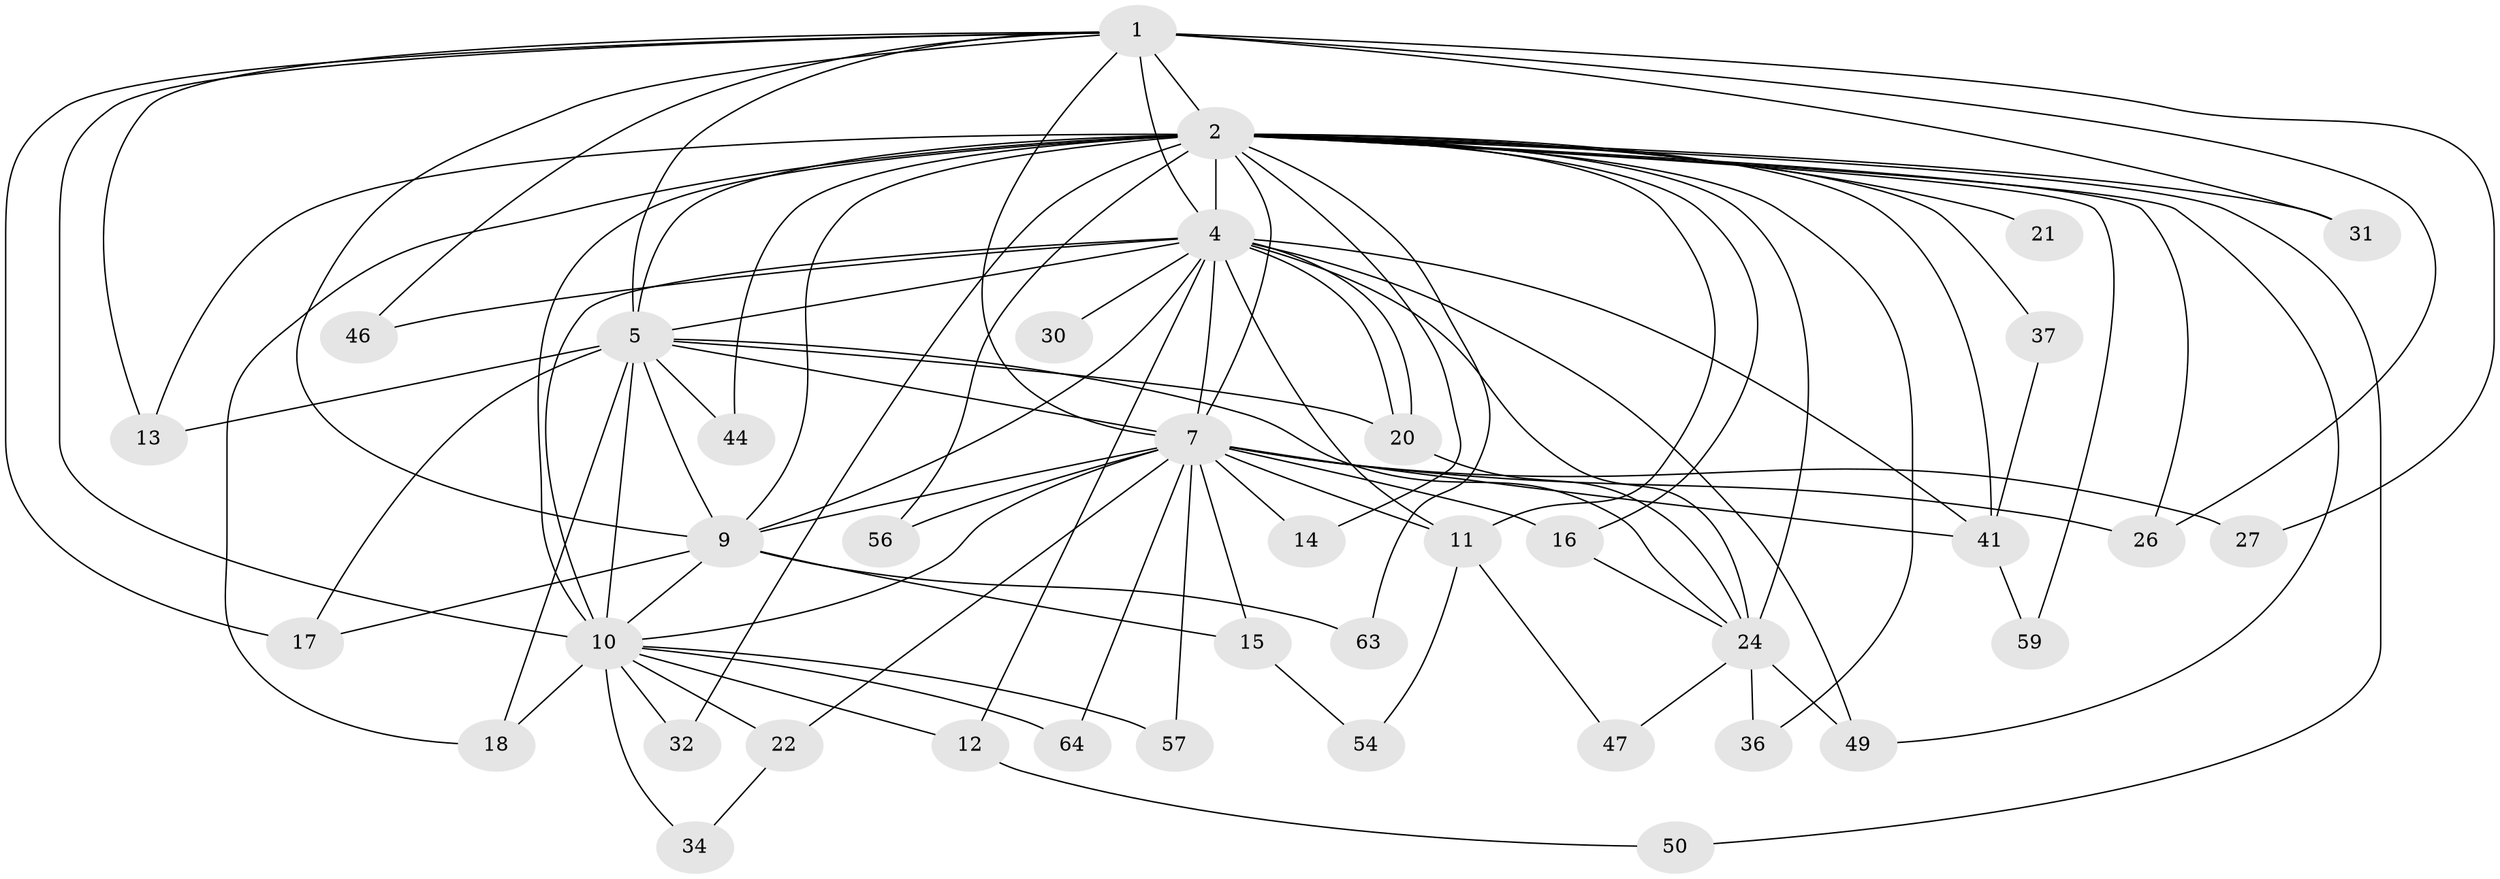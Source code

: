 // original degree distribution, {15: 0.012658227848101266, 18: 0.012658227848101266, 24: 0.012658227848101266, 26: 0.012658227848101266, 16: 0.02531645569620253, 11: 0.012658227848101266, 27: 0.012658227848101266, 17: 0.012658227848101266, 13: 0.012658227848101266, 6: 0.012658227848101266, 3: 0.20253164556962025, 4: 0.11392405063291139, 2: 0.5316455696202531, 9: 0.012658227848101266}
// Generated by graph-tools (version 1.1) at 2025/13/03/09/25 04:13:51]
// undirected, 39 vertices, 94 edges
graph export_dot {
graph [start="1"]
  node [color=gray90,style=filled];
  1;
  2 [super="+19+6+35+45+60+52+3"];
  4 [super="+39+28+72+23+25+38+71"];
  5;
  7 [super="+66+68"];
  9;
  10;
  11;
  12;
  13;
  14;
  15;
  16 [super="+42"];
  17 [super="+40"];
  18;
  20 [super="+55"];
  21;
  22;
  24 [super="+76+29"];
  26;
  27;
  30;
  31 [super="+43"];
  32;
  34;
  36;
  37;
  41 [super="+69+58"];
  44 [super="+62"];
  46 [super="+75"];
  47;
  49;
  50;
  54;
  56;
  57;
  59;
  63;
  64;
  1 -- 2 [weight=4];
  1 -- 4;
  1 -- 5;
  1 -- 7;
  1 -- 9;
  1 -- 10;
  1 -- 13;
  1 -- 17;
  1 -- 26;
  1 -- 27;
  1 -- 31;
  1 -- 46;
  2 -- 4 [weight=6];
  2 -- 5 [weight=5];
  2 -- 7 [weight=5];
  2 -- 9 [weight=5];
  2 -- 10 [weight=4];
  2 -- 21 [weight=2];
  2 -- 31 [weight=4];
  2 -- 32;
  2 -- 11;
  2 -- 50;
  2 -- 16 [weight=3];
  2 -- 24 [weight=2];
  2 -- 26 [weight=2];
  2 -- 13;
  2 -- 14;
  2 -- 18;
  2 -- 36;
  2 -- 37;
  2 -- 41;
  2 -- 44 [weight=2];
  2 -- 49;
  2 -- 56;
  2 -- 59;
  2 -- 63;
  4 -- 5;
  4 -- 7 [weight=4];
  4 -- 9;
  4 -- 10;
  4 -- 12;
  4 -- 20;
  4 -- 20;
  4 -- 24 [weight=2];
  4 -- 46 [weight=2];
  4 -- 41;
  4 -- 49;
  4 -- 11;
  4 -- 30;
  5 -- 7;
  5 -- 9;
  5 -- 10;
  5 -- 13;
  5 -- 18;
  5 -- 44;
  5 -- 24;
  5 -- 17;
  5 -- 20;
  7 -- 9;
  7 -- 10;
  7 -- 11 [weight=2];
  7 -- 14 [weight=2];
  7 -- 15;
  7 -- 16 [weight=2];
  7 -- 22;
  7 -- 26;
  7 -- 27;
  7 -- 41;
  7 -- 56;
  7 -- 57;
  7 -- 64;
  9 -- 10;
  9 -- 15;
  9 -- 17;
  9 -- 63;
  10 -- 12;
  10 -- 18;
  10 -- 22;
  10 -- 32;
  10 -- 34;
  10 -- 57;
  10 -- 64;
  11 -- 47;
  11 -- 54;
  12 -- 50;
  15 -- 54;
  16 -- 24;
  20 -- 24;
  22 -- 34;
  24 -- 36;
  24 -- 49;
  24 -- 47;
  37 -- 41;
  41 -- 59;
}
